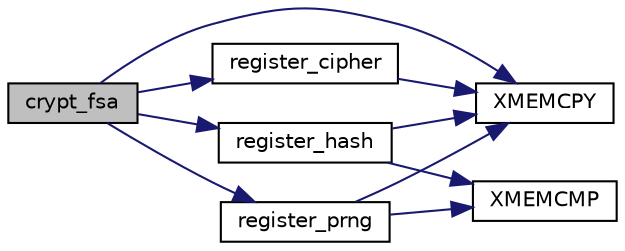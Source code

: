 digraph "crypt_fsa"
{
 // LATEX_PDF_SIZE
  edge [fontname="Helvetica",fontsize="10",labelfontname="Helvetica",labelfontsize="10"];
  node [fontname="Helvetica",fontsize="10",shape=record];
  rankdir="LR";
  Node105 [label="crypt_fsa",height=0.2,width=0.4,color="black", fillcolor="grey75", style="filled", fontcolor="black",tooltip=" "];
  Node105 -> Node106 [color="midnightblue",fontsize="10",style="solid",fontname="Helvetica"];
  Node106 [label="register_cipher",height=0.2,width=0.4,color="black", fillcolor="white", style="filled",URL="$tomcrypt__cipher_8h.html#a61ac42bfbce4e88791a80140e8854a72",tooltip="Register a cipher with the descriptor table."];
  Node106 -> Node107 [color="midnightblue",fontsize="10",style="solid",fontname="Helvetica"];
  Node107 [label="XMEMCPY",height=0.2,width=0.4,color="black", fillcolor="white", style="filled",URL="$tomcrypt__cfg_8h.html#a7691dd48d60d5fc6daf2fa7ec4c55e12",tooltip=" "];
  Node105 -> Node108 [color="midnightblue",fontsize="10",style="solid",fontname="Helvetica"];
  Node108 [label="register_hash",height=0.2,width=0.4,color="black", fillcolor="white", style="filled",URL="$tomcrypt__hash_8h.html#a675b9eda0e8cf146aca2cc89ea5ad571",tooltip="Register a hash with the descriptor table."];
  Node108 -> Node109 [color="midnightblue",fontsize="10",style="solid",fontname="Helvetica"];
  Node109 [label="XMEMCMP",height=0.2,width=0.4,color="black", fillcolor="white", style="filled",URL="$tomcrypt__cfg_8h.html#a372b974ec0ac07abcd55297554fe540f",tooltip=" "];
  Node108 -> Node107 [color="midnightblue",fontsize="10",style="solid",fontname="Helvetica"];
  Node105 -> Node110 [color="midnightblue",fontsize="10",style="solid",fontname="Helvetica"];
  Node110 [label="register_prng",height=0.2,width=0.4,color="black", fillcolor="white", style="filled",URL="$tomcrypt__prng_8h.html#a075b0025b7c09b69bb5cb1b9ff32dfee",tooltip="Register a PRNG with the descriptor table."];
  Node110 -> Node109 [color="midnightblue",fontsize="10",style="solid",fontname="Helvetica"];
  Node110 -> Node107 [color="midnightblue",fontsize="10",style="solid",fontname="Helvetica"];
  Node105 -> Node107 [color="midnightblue",fontsize="10",style="solid",fontname="Helvetica"];
}
